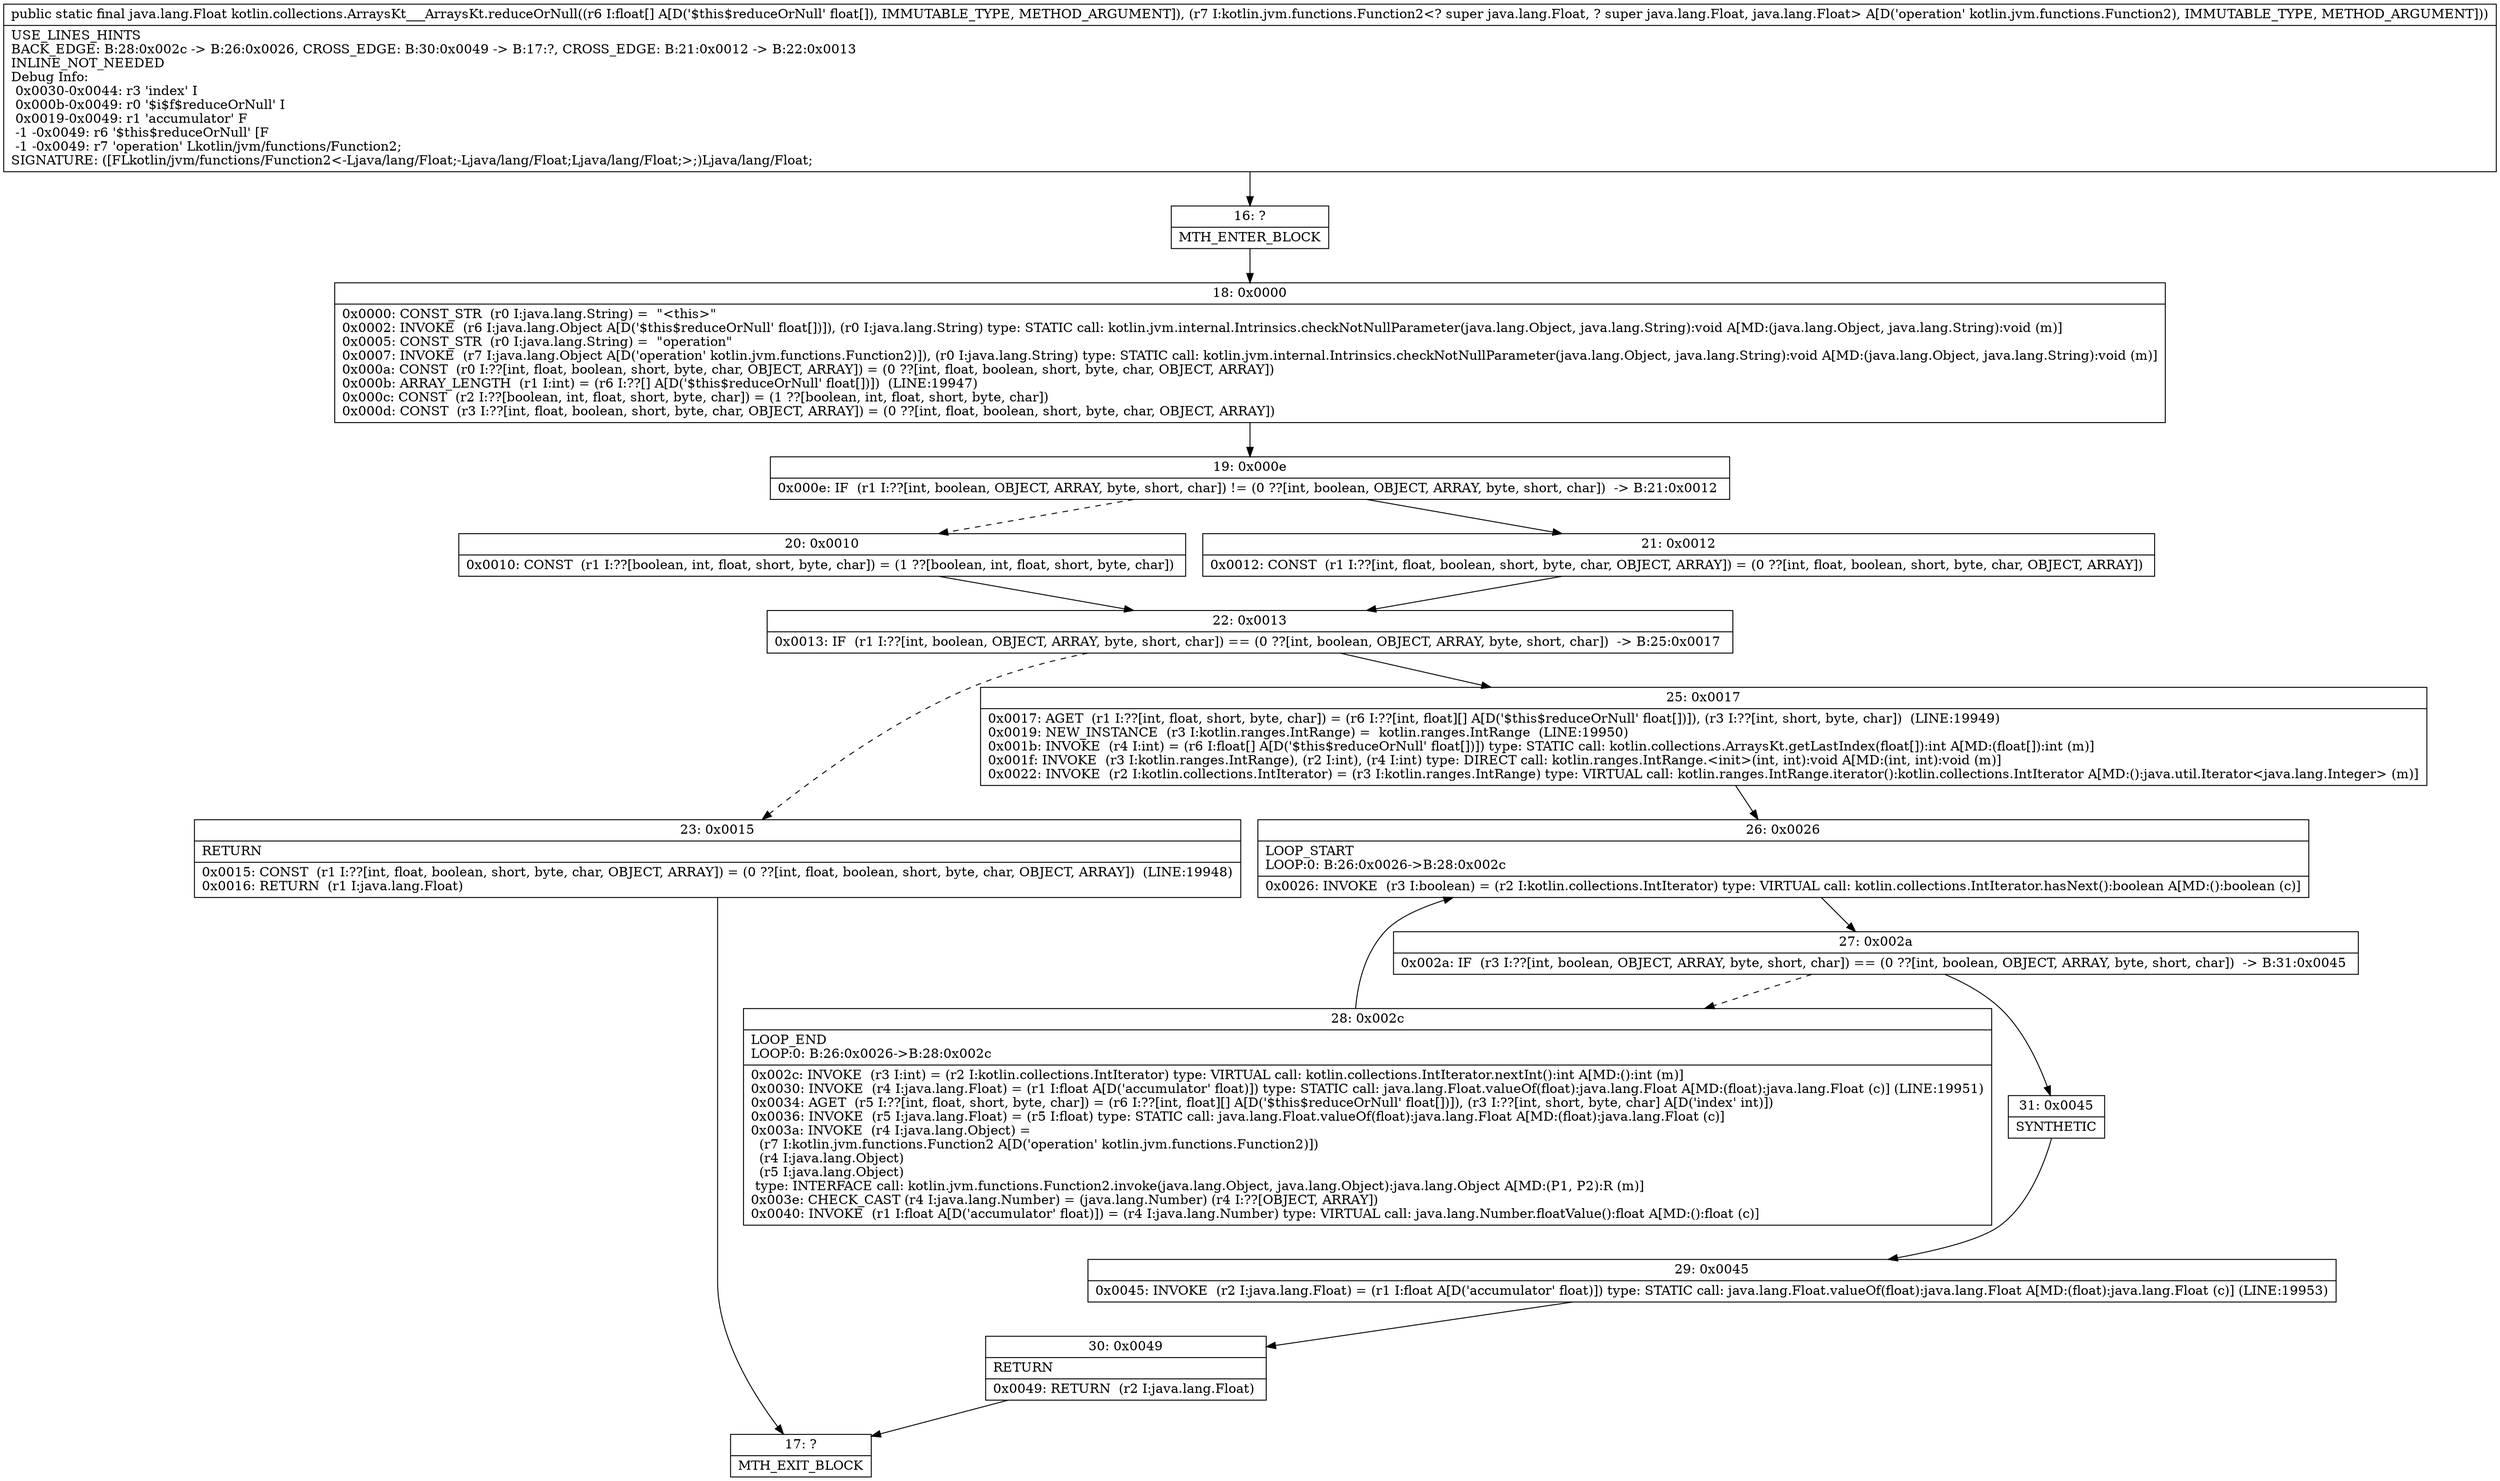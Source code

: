 digraph "CFG forkotlin.collections.ArraysKt___ArraysKt.reduceOrNull([FLkotlin\/jvm\/functions\/Function2;)Ljava\/lang\/Float;" {
Node_16 [shape=record,label="{16\:\ ?|MTH_ENTER_BLOCK\l}"];
Node_18 [shape=record,label="{18\:\ 0x0000|0x0000: CONST_STR  (r0 I:java.lang.String) =  \"\<this\>\" \l0x0002: INVOKE  (r6 I:java.lang.Object A[D('$this$reduceOrNull' float[])]), (r0 I:java.lang.String) type: STATIC call: kotlin.jvm.internal.Intrinsics.checkNotNullParameter(java.lang.Object, java.lang.String):void A[MD:(java.lang.Object, java.lang.String):void (m)]\l0x0005: CONST_STR  (r0 I:java.lang.String) =  \"operation\" \l0x0007: INVOKE  (r7 I:java.lang.Object A[D('operation' kotlin.jvm.functions.Function2)]), (r0 I:java.lang.String) type: STATIC call: kotlin.jvm.internal.Intrinsics.checkNotNullParameter(java.lang.Object, java.lang.String):void A[MD:(java.lang.Object, java.lang.String):void (m)]\l0x000a: CONST  (r0 I:??[int, float, boolean, short, byte, char, OBJECT, ARRAY]) = (0 ??[int, float, boolean, short, byte, char, OBJECT, ARRAY]) \l0x000b: ARRAY_LENGTH  (r1 I:int) = (r6 I:??[] A[D('$this$reduceOrNull' float[])])  (LINE:19947)\l0x000c: CONST  (r2 I:??[boolean, int, float, short, byte, char]) = (1 ??[boolean, int, float, short, byte, char]) \l0x000d: CONST  (r3 I:??[int, float, boolean, short, byte, char, OBJECT, ARRAY]) = (0 ??[int, float, boolean, short, byte, char, OBJECT, ARRAY]) \l}"];
Node_19 [shape=record,label="{19\:\ 0x000e|0x000e: IF  (r1 I:??[int, boolean, OBJECT, ARRAY, byte, short, char]) != (0 ??[int, boolean, OBJECT, ARRAY, byte, short, char])  \-\> B:21:0x0012 \l}"];
Node_20 [shape=record,label="{20\:\ 0x0010|0x0010: CONST  (r1 I:??[boolean, int, float, short, byte, char]) = (1 ??[boolean, int, float, short, byte, char]) \l}"];
Node_22 [shape=record,label="{22\:\ 0x0013|0x0013: IF  (r1 I:??[int, boolean, OBJECT, ARRAY, byte, short, char]) == (0 ??[int, boolean, OBJECT, ARRAY, byte, short, char])  \-\> B:25:0x0017 \l}"];
Node_23 [shape=record,label="{23\:\ 0x0015|RETURN\l|0x0015: CONST  (r1 I:??[int, float, boolean, short, byte, char, OBJECT, ARRAY]) = (0 ??[int, float, boolean, short, byte, char, OBJECT, ARRAY])  (LINE:19948)\l0x0016: RETURN  (r1 I:java.lang.Float) \l}"];
Node_17 [shape=record,label="{17\:\ ?|MTH_EXIT_BLOCK\l}"];
Node_25 [shape=record,label="{25\:\ 0x0017|0x0017: AGET  (r1 I:??[int, float, short, byte, char]) = (r6 I:??[int, float][] A[D('$this$reduceOrNull' float[])]), (r3 I:??[int, short, byte, char])  (LINE:19949)\l0x0019: NEW_INSTANCE  (r3 I:kotlin.ranges.IntRange) =  kotlin.ranges.IntRange  (LINE:19950)\l0x001b: INVOKE  (r4 I:int) = (r6 I:float[] A[D('$this$reduceOrNull' float[])]) type: STATIC call: kotlin.collections.ArraysKt.getLastIndex(float[]):int A[MD:(float[]):int (m)]\l0x001f: INVOKE  (r3 I:kotlin.ranges.IntRange), (r2 I:int), (r4 I:int) type: DIRECT call: kotlin.ranges.IntRange.\<init\>(int, int):void A[MD:(int, int):void (m)]\l0x0022: INVOKE  (r2 I:kotlin.collections.IntIterator) = (r3 I:kotlin.ranges.IntRange) type: VIRTUAL call: kotlin.ranges.IntRange.iterator():kotlin.collections.IntIterator A[MD:():java.util.Iterator\<java.lang.Integer\> (m)]\l}"];
Node_26 [shape=record,label="{26\:\ 0x0026|LOOP_START\lLOOP:0: B:26:0x0026\-\>B:28:0x002c\l|0x0026: INVOKE  (r3 I:boolean) = (r2 I:kotlin.collections.IntIterator) type: VIRTUAL call: kotlin.collections.IntIterator.hasNext():boolean A[MD:():boolean (c)]\l}"];
Node_27 [shape=record,label="{27\:\ 0x002a|0x002a: IF  (r3 I:??[int, boolean, OBJECT, ARRAY, byte, short, char]) == (0 ??[int, boolean, OBJECT, ARRAY, byte, short, char])  \-\> B:31:0x0045 \l}"];
Node_28 [shape=record,label="{28\:\ 0x002c|LOOP_END\lLOOP:0: B:26:0x0026\-\>B:28:0x002c\l|0x002c: INVOKE  (r3 I:int) = (r2 I:kotlin.collections.IntIterator) type: VIRTUAL call: kotlin.collections.IntIterator.nextInt():int A[MD:():int (m)]\l0x0030: INVOKE  (r4 I:java.lang.Float) = (r1 I:float A[D('accumulator' float)]) type: STATIC call: java.lang.Float.valueOf(float):java.lang.Float A[MD:(float):java.lang.Float (c)] (LINE:19951)\l0x0034: AGET  (r5 I:??[int, float, short, byte, char]) = (r6 I:??[int, float][] A[D('$this$reduceOrNull' float[])]), (r3 I:??[int, short, byte, char] A[D('index' int)]) \l0x0036: INVOKE  (r5 I:java.lang.Float) = (r5 I:float) type: STATIC call: java.lang.Float.valueOf(float):java.lang.Float A[MD:(float):java.lang.Float (c)]\l0x003a: INVOKE  (r4 I:java.lang.Object) = \l  (r7 I:kotlin.jvm.functions.Function2 A[D('operation' kotlin.jvm.functions.Function2)])\l  (r4 I:java.lang.Object)\l  (r5 I:java.lang.Object)\l type: INTERFACE call: kotlin.jvm.functions.Function2.invoke(java.lang.Object, java.lang.Object):java.lang.Object A[MD:(P1, P2):R (m)]\l0x003e: CHECK_CAST (r4 I:java.lang.Number) = (java.lang.Number) (r4 I:??[OBJECT, ARRAY]) \l0x0040: INVOKE  (r1 I:float A[D('accumulator' float)]) = (r4 I:java.lang.Number) type: VIRTUAL call: java.lang.Number.floatValue():float A[MD:():float (c)]\l}"];
Node_31 [shape=record,label="{31\:\ 0x0045|SYNTHETIC\l}"];
Node_29 [shape=record,label="{29\:\ 0x0045|0x0045: INVOKE  (r2 I:java.lang.Float) = (r1 I:float A[D('accumulator' float)]) type: STATIC call: java.lang.Float.valueOf(float):java.lang.Float A[MD:(float):java.lang.Float (c)] (LINE:19953)\l}"];
Node_30 [shape=record,label="{30\:\ 0x0049|RETURN\l|0x0049: RETURN  (r2 I:java.lang.Float) \l}"];
Node_21 [shape=record,label="{21\:\ 0x0012|0x0012: CONST  (r1 I:??[int, float, boolean, short, byte, char, OBJECT, ARRAY]) = (0 ??[int, float, boolean, short, byte, char, OBJECT, ARRAY]) \l}"];
MethodNode[shape=record,label="{public static final java.lang.Float kotlin.collections.ArraysKt___ArraysKt.reduceOrNull((r6 I:float[] A[D('$this$reduceOrNull' float[]), IMMUTABLE_TYPE, METHOD_ARGUMENT]), (r7 I:kotlin.jvm.functions.Function2\<? super java.lang.Float, ? super java.lang.Float, java.lang.Float\> A[D('operation' kotlin.jvm.functions.Function2), IMMUTABLE_TYPE, METHOD_ARGUMENT]))  | USE_LINES_HINTS\lBACK_EDGE: B:28:0x002c \-\> B:26:0x0026, CROSS_EDGE: B:30:0x0049 \-\> B:17:?, CROSS_EDGE: B:21:0x0012 \-\> B:22:0x0013\lINLINE_NOT_NEEDED\lDebug Info:\l  0x0030\-0x0044: r3 'index' I\l  0x000b\-0x0049: r0 '$i$f$reduceOrNull' I\l  0x0019\-0x0049: r1 'accumulator' F\l  \-1 \-0x0049: r6 '$this$reduceOrNull' [F\l  \-1 \-0x0049: r7 'operation' Lkotlin\/jvm\/functions\/Function2;\lSIGNATURE: ([FLkotlin\/jvm\/functions\/Function2\<\-Ljava\/lang\/Float;\-Ljava\/lang\/Float;Ljava\/lang\/Float;\>;)Ljava\/lang\/Float;\l}"];
MethodNode -> Node_16;Node_16 -> Node_18;
Node_18 -> Node_19;
Node_19 -> Node_20[style=dashed];
Node_19 -> Node_21;
Node_20 -> Node_22;
Node_22 -> Node_23[style=dashed];
Node_22 -> Node_25;
Node_23 -> Node_17;
Node_25 -> Node_26;
Node_26 -> Node_27;
Node_27 -> Node_28[style=dashed];
Node_27 -> Node_31;
Node_28 -> Node_26;
Node_31 -> Node_29;
Node_29 -> Node_30;
Node_30 -> Node_17;
Node_21 -> Node_22;
}

